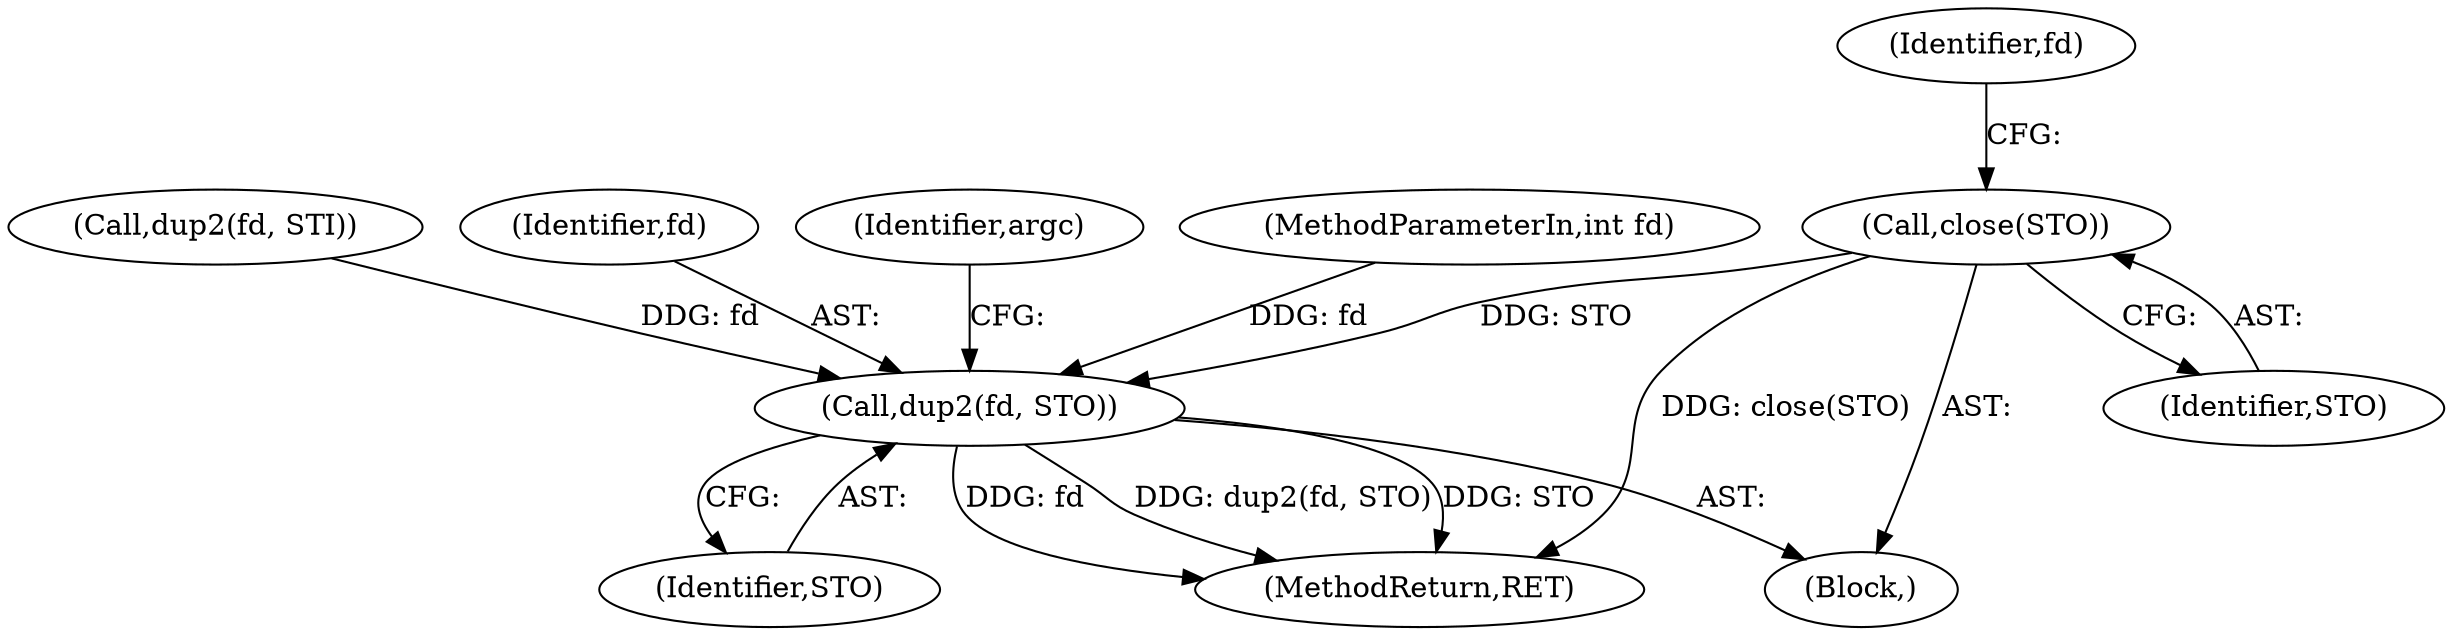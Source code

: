 digraph "0_picocom_1ebc60b20fbe9a02436d5cbbf8951714e749ddb1_0@API" {
"1000242" [label="(Call,close(STO))"];
"1000247" [label="(Call,dup2(fd, STO))"];
"1000242" [label="(Call,close(STO))"];
"1000245" [label="(Identifier,fd)"];
"1000247" [label="(Call,dup2(fd, STO))"];
"1000243" [label="(Identifier,STO)"];
"1000244" [label="(Call,dup2(fd, STI))"];
"1000249" [label="(Identifier,STO)"];
"1000327" [label="(MethodReturn,RET)"];
"1000248" [label="(Identifier,fd)"];
"1000219" [label="(Block,)"];
"1000251" [label="(Identifier,argc)"];
"1000114" [label="(MethodParameterIn,int fd)"];
"1000242" -> "1000219"  [label="AST: "];
"1000242" -> "1000243"  [label="CFG: "];
"1000243" -> "1000242"  [label="AST: "];
"1000245" -> "1000242"  [label="CFG: "];
"1000242" -> "1000327"  [label="DDG: close(STO)"];
"1000242" -> "1000247"  [label="DDG: STO"];
"1000247" -> "1000219"  [label="AST: "];
"1000247" -> "1000249"  [label="CFG: "];
"1000248" -> "1000247"  [label="AST: "];
"1000249" -> "1000247"  [label="AST: "];
"1000251" -> "1000247"  [label="CFG: "];
"1000247" -> "1000327"  [label="DDG: fd"];
"1000247" -> "1000327"  [label="DDG: dup2(fd, STO)"];
"1000247" -> "1000327"  [label="DDG: STO"];
"1000244" -> "1000247"  [label="DDG: fd"];
"1000114" -> "1000247"  [label="DDG: fd"];
}
